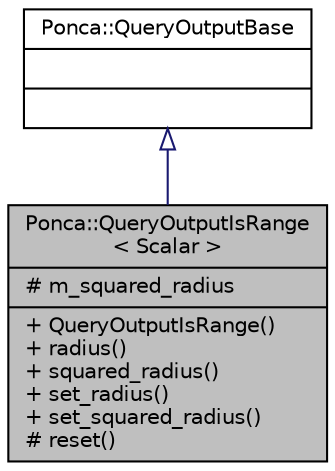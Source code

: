 digraph "Ponca::QueryOutputIsRange&lt; Scalar &gt;"
{
 // INTERACTIVE_SVG=YES
 // LATEX_PDF_SIZE
  bgcolor="transparent";
  edge [fontname="Helvetica",fontsize="10",labelfontname="Helvetica",labelfontsize="10"];
  node [fontname="Helvetica",fontsize="10",shape=record];
  Node1 [label="{Ponca::QueryOutputIsRange\l\< Scalar \>\n|# m_squared_radius\l|+ QueryOutputIsRange()\l+ radius()\l+ squared_radius()\l+ set_radius()\l+ set_squared_radius()\l# reset()\l}",height=0.2,width=0.4,color="black", fillcolor="grey75", style="filled", fontcolor="black",tooltip="Base class for range queries."];
  Node2 -> Node1 [dir="back",color="midnightblue",fontsize="10",style="solid",arrowtail="onormal",fontname="Helvetica"];
  Node2 [label="{Ponca::QueryOutputBase\n||}",height=0.2,width=0.4,color="black",URL="$group__spatialpartitioning.html#structPonca_1_1QueryOutputBase",tooltip="Base class for queries output type."];
}

